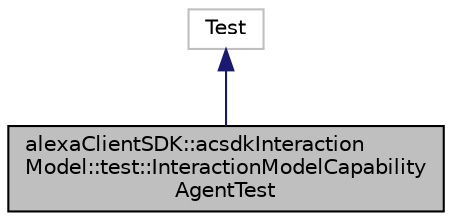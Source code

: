 digraph "alexaClientSDK::acsdkInteractionModel::test::InteractionModelCapabilityAgentTest"
{
 // LATEX_PDF_SIZE
  edge [fontname="Helvetica",fontsize="10",labelfontname="Helvetica",labelfontsize="10"];
  node [fontname="Helvetica",fontsize="10",shape=record];
  Node1 [label="alexaClientSDK::acsdkInteraction\lModel::test::InteractionModelCapability\lAgentTest",height=0.2,width=0.4,color="black", fillcolor="grey75", style="filled", fontcolor="black",tooltip="Test harness for InteractionModelCapabilityAgent class."];
  Node2 -> Node1 [dir="back",color="midnightblue",fontsize="10",style="solid",fontname="Helvetica"];
  Node2 [label="Test",height=0.2,width=0.4,color="grey75", fillcolor="white", style="filled",tooltip=" "];
}
